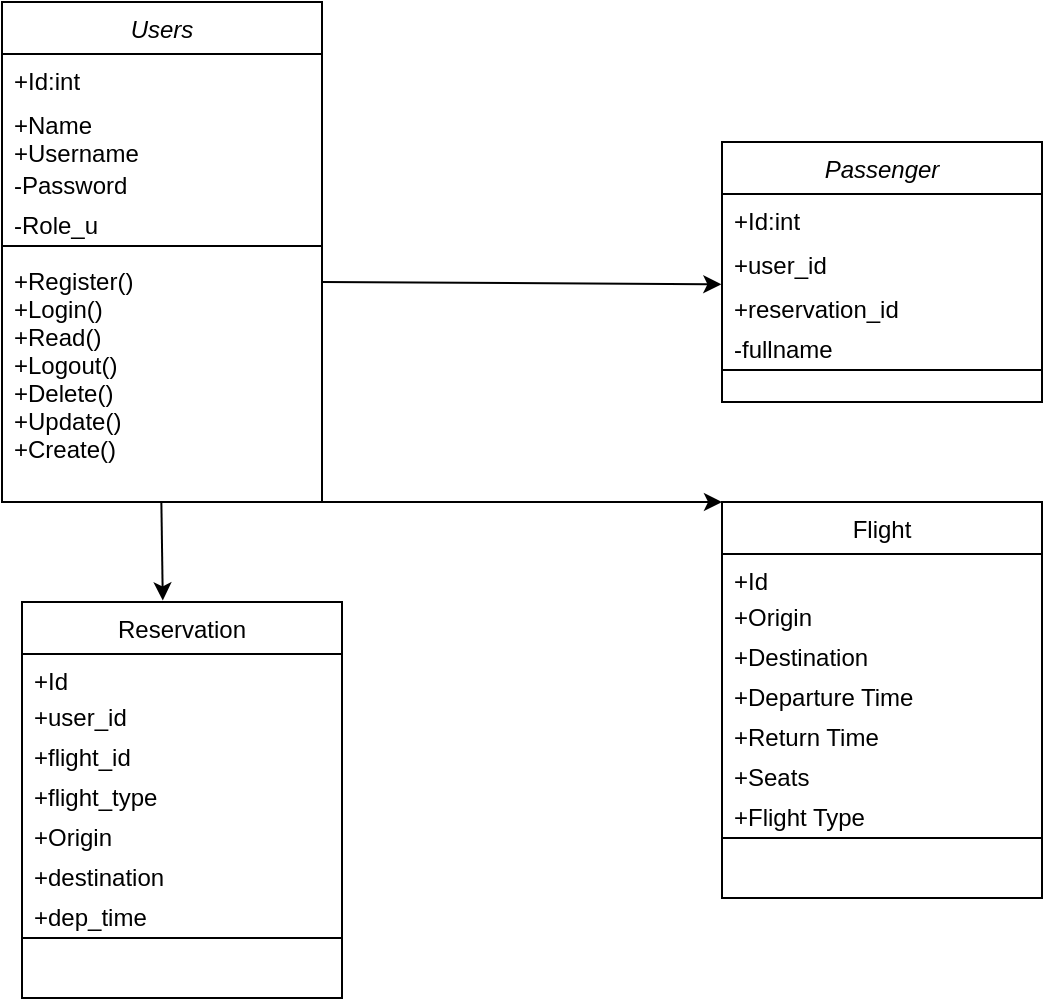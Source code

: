 <mxfile version="16.1.2" type="device" pages="2"><diagram id="C5RBs43oDa-KdzZeNtuy" name="Page-1"><mxGraphModel dx="1121" dy="541" grid="1" gridSize="10" guides="1" tooltips="1" connect="1" arrows="1" fold="1" page="1" pageScale="1" pageWidth="827" pageHeight="1169" math="0" shadow="0"><root><mxCell id="WIyWlLk6GJQsqaUBKTNV-0"/><mxCell id="WIyWlLk6GJQsqaUBKTNV-1" parent="WIyWlLk6GJQsqaUBKTNV-0"/><mxCell id="zkfFHV4jXpPFQw0GAbJ--0" value="Users" style="swimlane;fontStyle=2;align=center;verticalAlign=top;childLayout=stackLayout;horizontal=1;startSize=26;horizontalStack=0;resizeParent=1;resizeLast=0;collapsible=1;marginBottom=0;rounded=0;shadow=0;strokeWidth=1;" parent="WIyWlLk6GJQsqaUBKTNV-1" vertex="1"><mxGeometry x="200" y="20" width="160" height="250" as="geometry"><mxRectangle x="230" y="140" width="160" height="26" as="alternateBounds"/></mxGeometry></mxCell><mxCell id="zkfFHV4jXpPFQw0GAbJ--1" value="+Id:int" style="text;align=left;verticalAlign=top;spacingLeft=4;spacingRight=4;overflow=hidden;rotatable=0;points=[[0,0.5],[1,0.5]];portConstraint=eastwest;" parent="zkfFHV4jXpPFQw0GAbJ--0" vertex="1"><mxGeometry y="26" width="160" height="22" as="geometry"/></mxCell><mxCell id="zkfFHV4jXpPFQw0GAbJ--2" value="+Name" style="text;align=left;verticalAlign=top;spacingLeft=4;spacingRight=4;overflow=hidden;rotatable=0;points=[[0,0.5],[1,0.5]];portConstraint=eastwest;rounded=0;shadow=0;html=0;" parent="zkfFHV4jXpPFQw0GAbJ--0" vertex="1"><mxGeometry y="48" width="160" height="14" as="geometry"/></mxCell><mxCell id="zkfFHV4jXpPFQw0GAbJ--3" value="+Username" style="text;align=left;verticalAlign=top;spacingLeft=4;spacingRight=4;overflow=hidden;rotatable=0;points=[[0,0.5],[1,0.5]];portConstraint=eastwest;rounded=0;shadow=0;html=0;" parent="zkfFHV4jXpPFQw0GAbJ--0" vertex="1"><mxGeometry y="62" width="160" height="16" as="geometry"/></mxCell><mxCell id="9pW9JdkNUxMRBg8PFxJL-0" value="-Password" style="text;align=left;verticalAlign=top;spacingLeft=4;spacingRight=4;overflow=hidden;rotatable=0;points=[[0,0.5],[1,0.5]];portConstraint=eastwest;rounded=0;shadow=0;html=0;" vertex="1" parent="zkfFHV4jXpPFQw0GAbJ--0"><mxGeometry y="78" width="160" height="20" as="geometry"/></mxCell><mxCell id="9pW9JdkNUxMRBg8PFxJL-27" value="-Role_u" style="text;align=left;verticalAlign=top;spacingLeft=4;spacingRight=4;overflow=hidden;rotatable=0;points=[[0,0.5],[1,0.5]];portConstraint=eastwest;rounded=0;shadow=0;html=0;" vertex="1" parent="zkfFHV4jXpPFQw0GAbJ--0"><mxGeometry y="98" width="160" height="20" as="geometry"/></mxCell><mxCell id="zkfFHV4jXpPFQw0GAbJ--4" value="" style="line;html=1;strokeWidth=1;align=left;verticalAlign=middle;spacingTop=-1;spacingLeft=3;spacingRight=3;rotatable=0;labelPosition=right;points=[];portConstraint=eastwest;" parent="zkfFHV4jXpPFQw0GAbJ--0" vertex="1"><mxGeometry y="118" width="160" height="8" as="geometry"/></mxCell><mxCell id="zkfFHV4jXpPFQw0GAbJ--5" value="+Register()&#10;+Login()&#10;+Read()&#10;+Logout()&#10;+Delete()&#10;+Update()&#10;+Create()&#10;&#10;" style="text;align=left;verticalAlign=top;spacingLeft=4;spacingRight=4;overflow=hidden;rotatable=0;points=[[0,0.5],[1,0.5]];portConstraint=eastwest;" parent="zkfFHV4jXpPFQw0GAbJ--0" vertex="1"><mxGeometry y="126" width="160" height="124" as="geometry"/></mxCell><mxCell id="zkfFHV4jXpPFQw0GAbJ--17" value="Flight" style="swimlane;fontStyle=0;align=center;verticalAlign=top;childLayout=stackLayout;horizontal=1;startSize=26;horizontalStack=0;resizeParent=1;resizeLast=0;collapsible=1;marginBottom=0;rounded=0;shadow=0;strokeWidth=1;" parent="WIyWlLk6GJQsqaUBKTNV-1" vertex="1"><mxGeometry x="560" y="270" width="160" height="198" as="geometry"><mxRectangle x="550" y="140" width="160" height="26" as="alternateBounds"/></mxGeometry></mxCell><mxCell id="zkfFHV4jXpPFQw0GAbJ--18" value="+Id&#10;" style="text;align=left;verticalAlign=top;spacingLeft=4;spacingRight=4;overflow=hidden;rotatable=0;points=[[0,0.5],[1,0.5]];portConstraint=eastwest;" parent="zkfFHV4jXpPFQw0GAbJ--17" vertex="1"><mxGeometry y="26" width="160" height="18" as="geometry"/></mxCell><mxCell id="zkfFHV4jXpPFQw0GAbJ--19" value="+Origin" style="text;align=left;verticalAlign=top;spacingLeft=4;spacingRight=4;overflow=hidden;rotatable=0;points=[[0,0.5],[1,0.5]];portConstraint=eastwest;rounded=0;shadow=0;html=0;" parent="zkfFHV4jXpPFQw0GAbJ--17" vertex="1"><mxGeometry y="44" width="160" height="20" as="geometry"/></mxCell><mxCell id="zkfFHV4jXpPFQw0GAbJ--20" value="+Destination" style="text;align=left;verticalAlign=top;spacingLeft=4;spacingRight=4;overflow=hidden;rotatable=0;points=[[0,0.5],[1,0.5]];portConstraint=eastwest;rounded=0;shadow=0;html=0;" parent="zkfFHV4jXpPFQw0GAbJ--17" vertex="1"><mxGeometry y="64" width="160" height="20" as="geometry"/></mxCell><mxCell id="zkfFHV4jXpPFQw0GAbJ--21" value="+Departure Time" style="text;align=left;verticalAlign=top;spacingLeft=4;spacingRight=4;overflow=hidden;rotatable=0;points=[[0,0.5],[1,0.5]];portConstraint=eastwest;rounded=0;shadow=0;html=0;" parent="zkfFHV4jXpPFQw0GAbJ--17" vertex="1"><mxGeometry y="84" width="160" height="20" as="geometry"/></mxCell><mxCell id="9pW9JdkNUxMRBg8PFxJL-10" value="+Return Time" style="text;align=left;verticalAlign=top;spacingLeft=4;spacingRight=4;overflow=hidden;rotatable=0;points=[[0,0.5],[1,0.5]];portConstraint=eastwest;rounded=0;shadow=0;html=0;" vertex="1" parent="zkfFHV4jXpPFQw0GAbJ--17"><mxGeometry y="104" width="160" height="20" as="geometry"/></mxCell><mxCell id="9pW9JdkNUxMRBg8PFxJL-11" value="+Seats" style="text;align=left;verticalAlign=top;spacingLeft=4;spacingRight=4;overflow=hidden;rotatable=0;points=[[0,0.5],[1,0.5]];portConstraint=eastwest;rounded=0;shadow=0;html=0;" vertex="1" parent="zkfFHV4jXpPFQw0GAbJ--17"><mxGeometry y="124" width="160" height="20" as="geometry"/></mxCell><mxCell id="zkfFHV4jXpPFQw0GAbJ--22" value="+Flight Type" style="text;align=left;verticalAlign=top;spacingLeft=4;spacingRight=4;overflow=hidden;rotatable=0;points=[[0,0.5],[1,0.5]];portConstraint=eastwest;rounded=0;shadow=0;html=0;" parent="zkfFHV4jXpPFQw0GAbJ--17" vertex="1"><mxGeometry y="144" width="160" height="20" as="geometry"/></mxCell><mxCell id="zkfFHV4jXpPFQw0GAbJ--23" value="" style="line;html=1;strokeWidth=1;align=left;verticalAlign=middle;spacingTop=-1;spacingLeft=3;spacingRight=3;rotatable=0;labelPosition=right;points=[];portConstraint=eastwest;" parent="zkfFHV4jXpPFQw0GAbJ--17" vertex="1"><mxGeometry y="164" width="160" height="8" as="geometry"/></mxCell><mxCell id="9pW9JdkNUxMRBg8PFxJL-2" value="Passenger" style="swimlane;fontStyle=2;align=center;verticalAlign=top;childLayout=stackLayout;horizontal=1;startSize=26;horizontalStack=0;resizeParent=1;resizeLast=0;collapsible=1;marginBottom=0;rounded=0;shadow=0;strokeWidth=1;" vertex="1" parent="WIyWlLk6GJQsqaUBKTNV-1"><mxGeometry x="560" y="90" width="160" height="130" as="geometry"><mxRectangle x="230" y="140" width="160" height="26" as="alternateBounds"/></mxGeometry></mxCell><mxCell id="9pW9JdkNUxMRBg8PFxJL-3" value="+Id:int" style="text;align=left;verticalAlign=top;spacingLeft=4;spacingRight=4;overflow=hidden;rotatable=0;points=[[0,0.5],[1,0.5]];portConstraint=eastwest;" vertex="1" parent="9pW9JdkNUxMRBg8PFxJL-2"><mxGeometry y="26" width="160" height="22" as="geometry"/></mxCell><mxCell id="9pW9JdkNUxMRBg8PFxJL-4" value="+user_id" style="text;align=left;verticalAlign=top;spacingLeft=4;spacingRight=4;overflow=hidden;rotatable=0;points=[[0,0.5],[1,0.5]];portConstraint=eastwest;rounded=0;shadow=0;html=0;" vertex="1" parent="9pW9JdkNUxMRBg8PFxJL-2"><mxGeometry y="48" width="160" height="22" as="geometry"/></mxCell><mxCell id="9pW9JdkNUxMRBg8PFxJL-5" value="+reservation_id" style="text;align=left;verticalAlign=top;spacingLeft=4;spacingRight=4;overflow=hidden;rotatable=0;points=[[0,0.5],[1,0.5]];portConstraint=eastwest;rounded=0;shadow=0;html=0;" vertex="1" parent="9pW9JdkNUxMRBg8PFxJL-2"><mxGeometry y="70" width="160" height="20" as="geometry"/></mxCell><mxCell id="9pW9JdkNUxMRBg8PFxJL-6" value="-fullname" style="text;align=left;verticalAlign=top;spacingLeft=4;spacingRight=4;overflow=hidden;rotatable=0;points=[[0,0.5],[1,0.5]];portConstraint=eastwest;rounded=0;shadow=0;html=0;" vertex="1" parent="9pW9JdkNUxMRBg8PFxJL-2"><mxGeometry y="90" width="160" height="20" as="geometry"/></mxCell><mxCell id="9pW9JdkNUxMRBg8PFxJL-7" value="" style="line;html=1;strokeWidth=1;align=left;verticalAlign=middle;spacingTop=-1;spacingLeft=3;spacingRight=3;rotatable=0;labelPosition=right;points=[];portConstraint=eastwest;" vertex="1" parent="9pW9JdkNUxMRBg8PFxJL-2"><mxGeometry y="110" width="160" height="8" as="geometry"/></mxCell><mxCell id="9pW9JdkNUxMRBg8PFxJL-12" value="Reservation" style="swimlane;fontStyle=0;align=center;verticalAlign=top;childLayout=stackLayout;horizontal=1;startSize=26;horizontalStack=0;resizeParent=1;resizeLast=0;collapsible=1;marginBottom=0;rounded=0;shadow=0;strokeWidth=1;" vertex="1" parent="WIyWlLk6GJQsqaUBKTNV-1"><mxGeometry x="210" y="320" width="160" height="198" as="geometry"><mxRectangle x="550" y="140" width="160" height="26" as="alternateBounds"/></mxGeometry></mxCell><mxCell id="9pW9JdkNUxMRBg8PFxJL-13" value="+Id&#10;" style="text;align=left;verticalAlign=top;spacingLeft=4;spacingRight=4;overflow=hidden;rotatable=0;points=[[0,0.5],[1,0.5]];portConstraint=eastwest;" vertex="1" parent="9pW9JdkNUxMRBg8PFxJL-12"><mxGeometry y="26" width="160" height="18" as="geometry"/></mxCell><mxCell id="9pW9JdkNUxMRBg8PFxJL-14" value="+user_id" style="text;align=left;verticalAlign=top;spacingLeft=4;spacingRight=4;overflow=hidden;rotatable=0;points=[[0,0.5],[1,0.5]];portConstraint=eastwest;rounded=0;shadow=0;html=0;" vertex="1" parent="9pW9JdkNUxMRBg8PFxJL-12"><mxGeometry y="44" width="160" height="20" as="geometry"/></mxCell><mxCell id="9pW9JdkNUxMRBg8PFxJL-15" value="+flight_id" style="text;align=left;verticalAlign=top;spacingLeft=4;spacingRight=4;overflow=hidden;rotatable=0;points=[[0,0.5],[1,0.5]];portConstraint=eastwest;rounded=0;shadow=0;html=0;" vertex="1" parent="9pW9JdkNUxMRBg8PFxJL-12"><mxGeometry y="64" width="160" height="20" as="geometry"/></mxCell><mxCell id="9pW9JdkNUxMRBg8PFxJL-16" value="+flight_type&#10;&#10;" style="text;align=left;verticalAlign=top;spacingLeft=4;spacingRight=4;overflow=hidden;rotatable=0;points=[[0,0.5],[1,0.5]];portConstraint=eastwest;rounded=0;shadow=0;html=0;" vertex="1" parent="9pW9JdkNUxMRBg8PFxJL-12"><mxGeometry y="84" width="160" height="20" as="geometry"/></mxCell><mxCell id="9pW9JdkNUxMRBg8PFxJL-17" value="+Origin" style="text;align=left;verticalAlign=top;spacingLeft=4;spacingRight=4;overflow=hidden;rotatable=0;points=[[0,0.5],[1,0.5]];portConstraint=eastwest;rounded=0;shadow=0;html=0;" vertex="1" parent="9pW9JdkNUxMRBg8PFxJL-12"><mxGeometry y="104" width="160" height="20" as="geometry"/></mxCell><mxCell id="9pW9JdkNUxMRBg8PFxJL-18" value="+destination" style="text;align=left;verticalAlign=top;spacingLeft=4;spacingRight=4;overflow=hidden;rotatable=0;points=[[0,0.5],[1,0.5]];portConstraint=eastwest;rounded=0;shadow=0;html=0;" vertex="1" parent="9pW9JdkNUxMRBg8PFxJL-12"><mxGeometry y="124" width="160" height="20" as="geometry"/></mxCell><mxCell id="9pW9JdkNUxMRBg8PFxJL-19" value="+dep_time" style="text;align=left;verticalAlign=top;spacingLeft=4;spacingRight=4;overflow=hidden;rotatable=0;points=[[0,0.5],[1,0.5]];portConstraint=eastwest;rounded=0;shadow=0;html=0;" vertex="1" parent="9pW9JdkNUxMRBg8PFxJL-12"><mxGeometry y="144" width="160" height="20" as="geometry"/></mxCell><mxCell id="9pW9JdkNUxMRBg8PFxJL-20" value="" style="line;html=1;strokeWidth=1;align=left;verticalAlign=middle;spacingTop=-1;spacingLeft=3;spacingRight=3;rotatable=0;labelPosition=right;points=[];portConstraint=eastwest;" vertex="1" parent="9pW9JdkNUxMRBg8PFxJL-12"><mxGeometry y="164" width="160" height="8" as="geometry"/></mxCell><mxCell id="9pW9JdkNUxMRBg8PFxJL-28" value="" style="endArrow=classic;html=1;rounded=0;entryX=-0.002;entryY=1.053;entryDx=0;entryDy=0;entryPerimeter=0;" edge="1" parent="WIyWlLk6GJQsqaUBKTNV-1" target="9pW9JdkNUxMRBg8PFxJL-4"><mxGeometry width="50" height="50" relative="1" as="geometry"><mxPoint x="360" y="160" as="sourcePoint"/><mxPoint x="540" y="160" as="targetPoint"/></mxGeometry></mxCell><mxCell id="9pW9JdkNUxMRBg8PFxJL-29" value="" style="endArrow=classic;html=1;rounded=0;exitX=0.498;exitY=0.999;exitDx=0;exitDy=0;exitPerimeter=0;entryX=0.44;entryY=-0.004;entryDx=0;entryDy=0;entryPerimeter=0;" edge="1" parent="WIyWlLk6GJQsqaUBKTNV-1" source="zkfFHV4jXpPFQw0GAbJ--5" target="9pW9JdkNUxMRBg8PFxJL-12"><mxGeometry width="50" height="50" relative="1" as="geometry"><mxPoint x="610" y="290" as="sourcePoint"/><mxPoint x="660" y="240" as="targetPoint"/></mxGeometry></mxCell><mxCell id="9pW9JdkNUxMRBg8PFxJL-30" value="" style="endArrow=classic;html=1;rounded=0;entryX=0;entryY=0;entryDx=0;entryDy=0;" edge="1" parent="WIyWlLk6GJQsqaUBKTNV-1" target="zkfFHV4jXpPFQw0GAbJ--17"><mxGeometry width="50" height="50" relative="1" as="geometry"><mxPoint x="360" y="270" as="sourcePoint"/><mxPoint x="680" y="250" as="targetPoint"/></mxGeometry></mxCell></root></mxGraphModel></diagram><diagram id="YUH61KW7MLtyiw0at8Bg" name="Page-2"><mxGraphModel dx="2690" dy="1298" grid="1" gridSize="10" guides="1" tooltips="1" connect="1" arrows="1" fold="1" page="1" pageScale="1" pageWidth="827" pageHeight="1169" math="0" shadow="0"><root><mxCell id="JcxaiAEPgTC4OFVPXRyR-0"/><mxCell id="JcxaiAEPgTC4OFVPXRyR-1" parent="JcxaiAEPgTC4OFVPXRyR-0"/><mxCell id="JcxaiAEPgTC4OFVPXRyR-2" value="Users" style="shape=umlActor;verticalLabelPosition=bottom;verticalAlign=top;html=1;outlineConnect=0;" vertex="1" parent="JcxaiAEPgTC4OFVPXRyR-1"><mxGeometry x="80" y="120" width="30" height="60" as="geometry"/></mxCell><mxCell id="JcxaiAEPgTC4OFVPXRyR-3" value="" style="endArrow=classic;html=1;rounded=0;exitX=0.5;exitY=0.5;exitDx=0;exitDy=0;exitPerimeter=0;" edge="1" parent="JcxaiAEPgTC4OFVPXRyR-1" target="JcxaiAEPgTC4OFVPXRyR-4" source="JcxaiAEPgTC4OFVPXRyR-2"><mxGeometry width="50" height="50" relative="1" as="geometry"><mxPoint x="414" y="130" as="sourcePoint"/><mxPoint x="180" y="760" as="targetPoint"/></mxGeometry></mxCell><mxCell id="JcxaiAEPgTC4OFVPXRyR-4" value="Register" style="ellipse;whiteSpace=wrap;html=1;" vertex="1" parent="JcxaiAEPgTC4OFVPXRyR-1"><mxGeometry x="200" y="115" width="90" height="70" as="geometry"/></mxCell><mxCell id="jcuq2H3mnw7ZeI1fUDu1-1" value="Reservation" style="ellipse;whiteSpace=wrap;html=1;" vertex="1" parent="JcxaiAEPgTC4OFVPXRyR-1"><mxGeometry x="500" y="115" width="90" height="70" as="geometry"/></mxCell><mxCell id="jcuq2H3mnw7ZeI1fUDu1-2" value="" style="endArrow=classic;html=1;rounded=0;exitX=1;exitY=0.5;exitDx=0;exitDy=0;entryX=0;entryY=0.5;entryDx=0;entryDy=0;" edge="1" parent="JcxaiAEPgTC4OFVPXRyR-1" source="jcuq2H3mnw7ZeI1fUDu1-1" target="jcuq2H3mnw7ZeI1fUDu1-4"><mxGeometry width="50" height="50" relative="1" as="geometry"><mxPoint x="430" y="430" as="sourcePoint"/><mxPoint x="414" y="440" as="targetPoint"/></mxGeometry></mxCell><mxCell id="jcuq2H3mnw7ZeI1fUDu1-3" value="Creat" style="ellipse;whiteSpace=wrap;html=1;" vertex="1" parent="JcxaiAEPgTC4OFVPXRyR-1"><mxGeometry x="690" y="350" width="90" height="70" as="geometry"/></mxCell><mxCell id="jcuq2H3mnw7ZeI1fUDu1-4" value="Read" style="ellipse;whiteSpace=wrap;html=1;" vertex="1" parent="JcxaiAEPgTC4OFVPXRyR-1"><mxGeometry x="690" y="260" width="90" height="70" as="geometry"/></mxCell><mxCell id="jcuq2H3mnw7ZeI1fUDu1-5" value="Update" style="ellipse;whiteSpace=wrap;html=1;" vertex="1" parent="JcxaiAEPgTC4OFVPXRyR-1"><mxGeometry x="690" y="170" width="90" height="70" as="geometry"/></mxCell><mxCell id="jcuq2H3mnw7ZeI1fUDu1-6" value="Delete" style="ellipse;whiteSpace=wrap;html=1;" vertex="1" parent="JcxaiAEPgTC4OFVPXRyR-1"><mxGeometry x="690" y="80" width="90" height="70" as="geometry"/></mxCell><mxCell id="jcuq2H3mnw7ZeI1fUDu1-7" value="" style="endArrow=classic;html=1;rounded=0;exitX=1;exitY=0.5;exitDx=0;exitDy=0;entryX=0;entryY=0.5;entryDx=0;entryDy=0;" edge="1" parent="JcxaiAEPgTC4OFVPXRyR-1" source="jcuq2H3mnw7ZeI1fUDu1-1" target="jcuq2H3mnw7ZeI1fUDu1-3"><mxGeometry width="50" height="50" relative="1" as="geometry"><mxPoint x="399" y="390" as="sourcePoint"/><mxPoint x="330" y="440" as="targetPoint"/></mxGeometry></mxCell><mxCell id="jcuq2H3mnw7ZeI1fUDu1-8" value="" style="endArrow=classic;html=1;rounded=0;entryX=0;entryY=0.5;entryDx=0;entryDy=0;exitX=1;exitY=0.5;exitDx=0;exitDy=0;" edge="1" parent="JcxaiAEPgTC4OFVPXRyR-1" source="jcuq2H3mnw7ZeI1fUDu1-1" target="jcuq2H3mnw7ZeI1fUDu1-5"><mxGeometry width="50" height="50" relative="1" as="geometry"><mxPoint x="410" y="400" as="sourcePoint"/><mxPoint x="365" y="460" as="targetPoint"/></mxGeometry></mxCell><mxCell id="jcuq2H3mnw7ZeI1fUDu1-9" value="" style="endArrow=classic;html=1;rounded=0;entryX=0;entryY=0.5;entryDx=0;entryDy=0;exitX=1;exitY=0.5;exitDx=0;exitDy=0;" edge="1" parent="JcxaiAEPgTC4OFVPXRyR-1" source="jcuq2H3mnw7ZeI1fUDu1-1" target="jcuq2H3mnw7ZeI1fUDu1-6"><mxGeometry width="50" height="50" relative="1" as="geometry"><mxPoint x="420" y="400" as="sourcePoint"/><mxPoint x="505" y="450" as="targetPoint"/></mxGeometry></mxCell><mxCell id="jcuq2H3mnw7ZeI1fUDu1-11" value="Logout" style="ellipse;whiteSpace=wrap;html=1;" vertex="1" parent="JcxaiAEPgTC4OFVPXRyR-1"><mxGeometry x="450" y="10" width="90" height="70" as="geometry"/></mxCell><mxCell id="O4wroIlg52rojapp1-bj-0" value="Login" style="ellipse;whiteSpace=wrap;html=1;" vertex="1" parent="JcxaiAEPgTC4OFVPXRyR-1"><mxGeometry x="350" y="115" width="90" height="70" as="geometry"/></mxCell><mxCell id="O4wroIlg52rojapp1-bj-3" value="" style="endArrow=classic;html=1;rounded=0;exitX=1;exitY=0.5;exitDx=0;exitDy=0;entryX=0;entryY=0.5;entryDx=0;entryDy=0;" edge="1" parent="JcxaiAEPgTC4OFVPXRyR-1" source="JcxaiAEPgTC4OFVPXRyR-4" target="O4wroIlg52rojapp1-bj-0"><mxGeometry width="50" height="50" relative="1" as="geometry"><mxPoint x="530" y="240" as="sourcePoint"/><mxPoint x="580" y="190" as="targetPoint"/></mxGeometry></mxCell><mxCell id="O4wroIlg52rojapp1-bj-5" value="" style="endArrow=classic;html=1;rounded=0;exitX=1;exitY=0.5;exitDx=0;exitDy=0;entryX=0;entryY=0.5;entryDx=0;entryDy=0;" edge="1" parent="JcxaiAEPgTC4OFVPXRyR-1" source="O4wroIlg52rojapp1-bj-0" target="jcuq2H3mnw7ZeI1fUDu1-1"><mxGeometry width="50" height="50" relative="1" as="geometry"><mxPoint x="530" y="240" as="sourcePoint"/><mxPoint x="580" y="190" as="targetPoint"/></mxGeometry></mxCell><mxCell id="O4wroIlg52rojapp1-bj-6" value="" style="endArrow=classic;html=1;rounded=0;exitX=0.547;exitY=0.002;exitDx=0;exitDy=0;exitPerimeter=0;entryX=0.5;entryY=1;entryDx=0;entryDy=0;" edge="1" parent="JcxaiAEPgTC4OFVPXRyR-1" source="O4wroIlg52rojapp1-bj-0" target="jcuq2H3mnw7ZeI1fUDu1-11"><mxGeometry width="50" height="50" relative="1" as="geometry"><mxPoint x="530" y="240" as="sourcePoint"/><mxPoint x="580" y="190" as="targetPoint"/></mxGeometry></mxCell><mxCell id="O4wroIlg52rojapp1-bj-7" value="Admin" style="shape=umlActor;verticalLabelPosition=bottom;verticalAlign=top;html=1;outlineConnect=0;" vertex="1" parent="JcxaiAEPgTC4OFVPXRyR-1"><mxGeometry x="80" y="550" width="30" height="60" as="geometry"/></mxCell><mxCell id="O4wroIlg52rojapp1-bj-8" value="" style="endArrow=classic;html=1;rounded=0;exitX=0.5;exitY=0.5;exitDx=0;exitDy=0;exitPerimeter=0;" edge="1" parent="JcxaiAEPgTC4OFVPXRyR-1" source="O4wroIlg52rojapp1-bj-7" target="O4wroIlg52rojapp1-bj-9"><mxGeometry width="50" height="50" relative="1" as="geometry"><mxPoint x="414" y="560" as="sourcePoint"/><mxPoint x="180" y="1190" as="targetPoint"/></mxGeometry></mxCell><mxCell id="O4wroIlg52rojapp1-bj-9" value="Register" style="ellipse;whiteSpace=wrap;html=1;" vertex="1" parent="JcxaiAEPgTC4OFVPXRyR-1"><mxGeometry x="200" y="545" width="90" height="70" as="geometry"/></mxCell><mxCell id="O4wroIlg52rojapp1-bj-10" value="Flight" style="ellipse;whiteSpace=wrap;html=1;" vertex="1" parent="JcxaiAEPgTC4OFVPXRyR-1"><mxGeometry x="500" y="545" width="90" height="70" as="geometry"/></mxCell><mxCell id="O4wroIlg52rojapp1-bj-11" value="" style="endArrow=classic;html=1;rounded=0;exitX=1;exitY=0.5;exitDx=0;exitDy=0;entryX=0;entryY=0.5;entryDx=0;entryDy=0;" edge="1" parent="JcxaiAEPgTC4OFVPXRyR-1" source="O4wroIlg52rojapp1-bj-10" target="O4wroIlg52rojapp1-bj-13"><mxGeometry width="50" height="50" relative="1" as="geometry"><mxPoint x="430" y="860" as="sourcePoint"/><mxPoint x="414" y="870" as="targetPoint"/></mxGeometry></mxCell><mxCell id="O4wroIlg52rojapp1-bj-12" value="Creat" style="ellipse;whiteSpace=wrap;html=1;" vertex="1" parent="JcxaiAEPgTC4OFVPXRyR-1"><mxGeometry x="690" y="780" width="90" height="70" as="geometry"/></mxCell><mxCell id="O4wroIlg52rojapp1-bj-13" value="Read" style="ellipse;whiteSpace=wrap;html=1;" vertex="1" parent="JcxaiAEPgTC4OFVPXRyR-1"><mxGeometry x="690" y="690" width="90" height="70" as="geometry"/></mxCell><mxCell id="O4wroIlg52rojapp1-bj-14" value="Update" style="ellipse;whiteSpace=wrap;html=1;" vertex="1" parent="JcxaiAEPgTC4OFVPXRyR-1"><mxGeometry x="690" y="600" width="90" height="70" as="geometry"/></mxCell><mxCell id="O4wroIlg52rojapp1-bj-15" value="Delete" style="ellipse;whiteSpace=wrap;html=1;" vertex="1" parent="JcxaiAEPgTC4OFVPXRyR-1"><mxGeometry x="690" y="510" width="90" height="70" as="geometry"/></mxCell><mxCell id="O4wroIlg52rojapp1-bj-16" value="" style="endArrow=classic;html=1;rounded=0;exitX=1;exitY=0.5;exitDx=0;exitDy=0;entryX=0;entryY=0.5;entryDx=0;entryDy=0;" edge="1" parent="JcxaiAEPgTC4OFVPXRyR-1" source="O4wroIlg52rojapp1-bj-10" target="O4wroIlg52rojapp1-bj-12"><mxGeometry width="50" height="50" relative="1" as="geometry"><mxPoint x="399" y="820" as="sourcePoint"/><mxPoint x="330" y="870" as="targetPoint"/></mxGeometry></mxCell><mxCell id="O4wroIlg52rojapp1-bj-17" value="" style="endArrow=classic;html=1;rounded=0;entryX=0;entryY=0.5;entryDx=0;entryDy=0;exitX=1;exitY=0.5;exitDx=0;exitDy=0;" edge="1" parent="JcxaiAEPgTC4OFVPXRyR-1" source="O4wroIlg52rojapp1-bj-10" target="O4wroIlg52rojapp1-bj-14"><mxGeometry width="50" height="50" relative="1" as="geometry"><mxPoint x="410" y="830" as="sourcePoint"/><mxPoint x="365" y="890" as="targetPoint"/></mxGeometry></mxCell><mxCell id="O4wroIlg52rojapp1-bj-18" value="" style="endArrow=classic;html=1;rounded=0;entryX=0;entryY=0.5;entryDx=0;entryDy=0;exitX=1;exitY=0.5;exitDx=0;exitDy=0;" edge="1" parent="JcxaiAEPgTC4OFVPXRyR-1" source="O4wroIlg52rojapp1-bj-10" target="O4wroIlg52rojapp1-bj-15"><mxGeometry width="50" height="50" relative="1" as="geometry"><mxPoint x="420" y="830" as="sourcePoint"/><mxPoint x="505" y="880" as="targetPoint"/></mxGeometry></mxCell><mxCell id="O4wroIlg52rojapp1-bj-19" value="Login" style="ellipse;whiteSpace=wrap;html=1;" vertex="1" parent="JcxaiAEPgTC4OFVPXRyR-1"><mxGeometry x="350" y="545" width="90" height="70" as="geometry"/></mxCell><mxCell id="O4wroIlg52rojapp1-bj-20" value="" style="endArrow=classic;html=1;rounded=0;exitX=1;exitY=0.5;exitDx=0;exitDy=0;entryX=0;entryY=0.5;entryDx=0;entryDy=0;" edge="1" parent="JcxaiAEPgTC4OFVPXRyR-1" source="O4wroIlg52rojapp1-bj-9" target="O4wroIlg52rojapp1-bj-19"><mxGeometry width="50" height="50" relative="1" as="geometry"><mxPoint x="530" y="670" as="sourcePoint"/><mxPoint x="580" y="620" as="targetPoint"/></mxGeometry></mxCell><mxCell id="O4wroIlg52rojapp1-bj-21" value="" style="endArrow=classic;html=1;rounded=0;exitX=1;exitY=0.5;exitDx=0;exitDy=0;entryX=0;entryY=0.5;entryDx=0;entryDy=0;" edge="1" parent="JcxaiAEPgTC4OFVPXRyR-1" source="O4wroIlg52rojapp1-bj-19" target="O4wroIlg52rojapp1-bj-10"><mxGeometry width="50" height="50" relative="1" as="geometry"><mxPoint x="530" y="670" as="sourcePoint"/><mxPoint x="580" y="620" as="targetPoint"/></mxGeometry></mxCell><mxCell id="O4wroIlg52rojapp1-bj-22" value="" style="endArrow=classic;html=1;rounded=0;exitX=0.547;exitY=0.002;exitDx=0;exitDy=0;exitPerimeter=0;entryX=0.5;entryY=1;entryDx=0;entryDy=0;" edge="1" parent="JcxaiAEPgTC4OFVPXRyR-1" source="O4wroIlg52rojapp1-bj-19" target="O4wroIlg52rojapp1-bj-23"><mxGeometry width="50" height="50" relative="1" as="geometry"><mxPoint x="530" y="670" as="sourcePoint"/><mxPoint x="495" y="510" as="targetPoint"/></mxGeometry></mxCell><mxCell id="O4wroIlg52rojapp1-bj-23" value="Logout" style="ellipse;whiteSpace=wrap;html=1;" vertex="1" parent="JcxaiAEPgTC4OFVPXRyR-1"><mxGeometry x="450" y="440" width="90" height="70" as="geometry"/></mxCell></root></mxGraphModel></diagram></mxfile>
